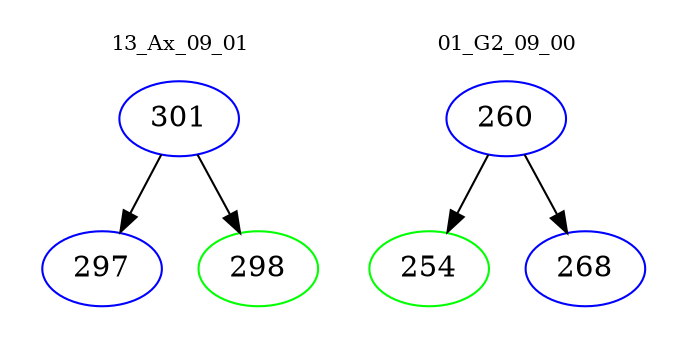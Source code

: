 digraph{
subgraph cluster_0 {
color = white
label = "13_Ax_09_01";
fontsize=10;
T0_301 [label="301", color="blue"]
T0_301 -> T0_297 [color="black"]
T0_297 [label="297", color="blue"]
T0_301 -> T0_298 [color="black"]
T0_298 [label="298", color="green"]
}
subgraph cluster_1 {
color = white
label = "01_G2_09_00";
fontsize=10;
T1_260 [label="260", color="blue"]
T1_260 -> T1_254 [color="black"]
T1_254 [label="254", color="green"]
T1_260 -> T1_268 [color="black"]
T1_268 [label="268", color="blue"]
}
}
